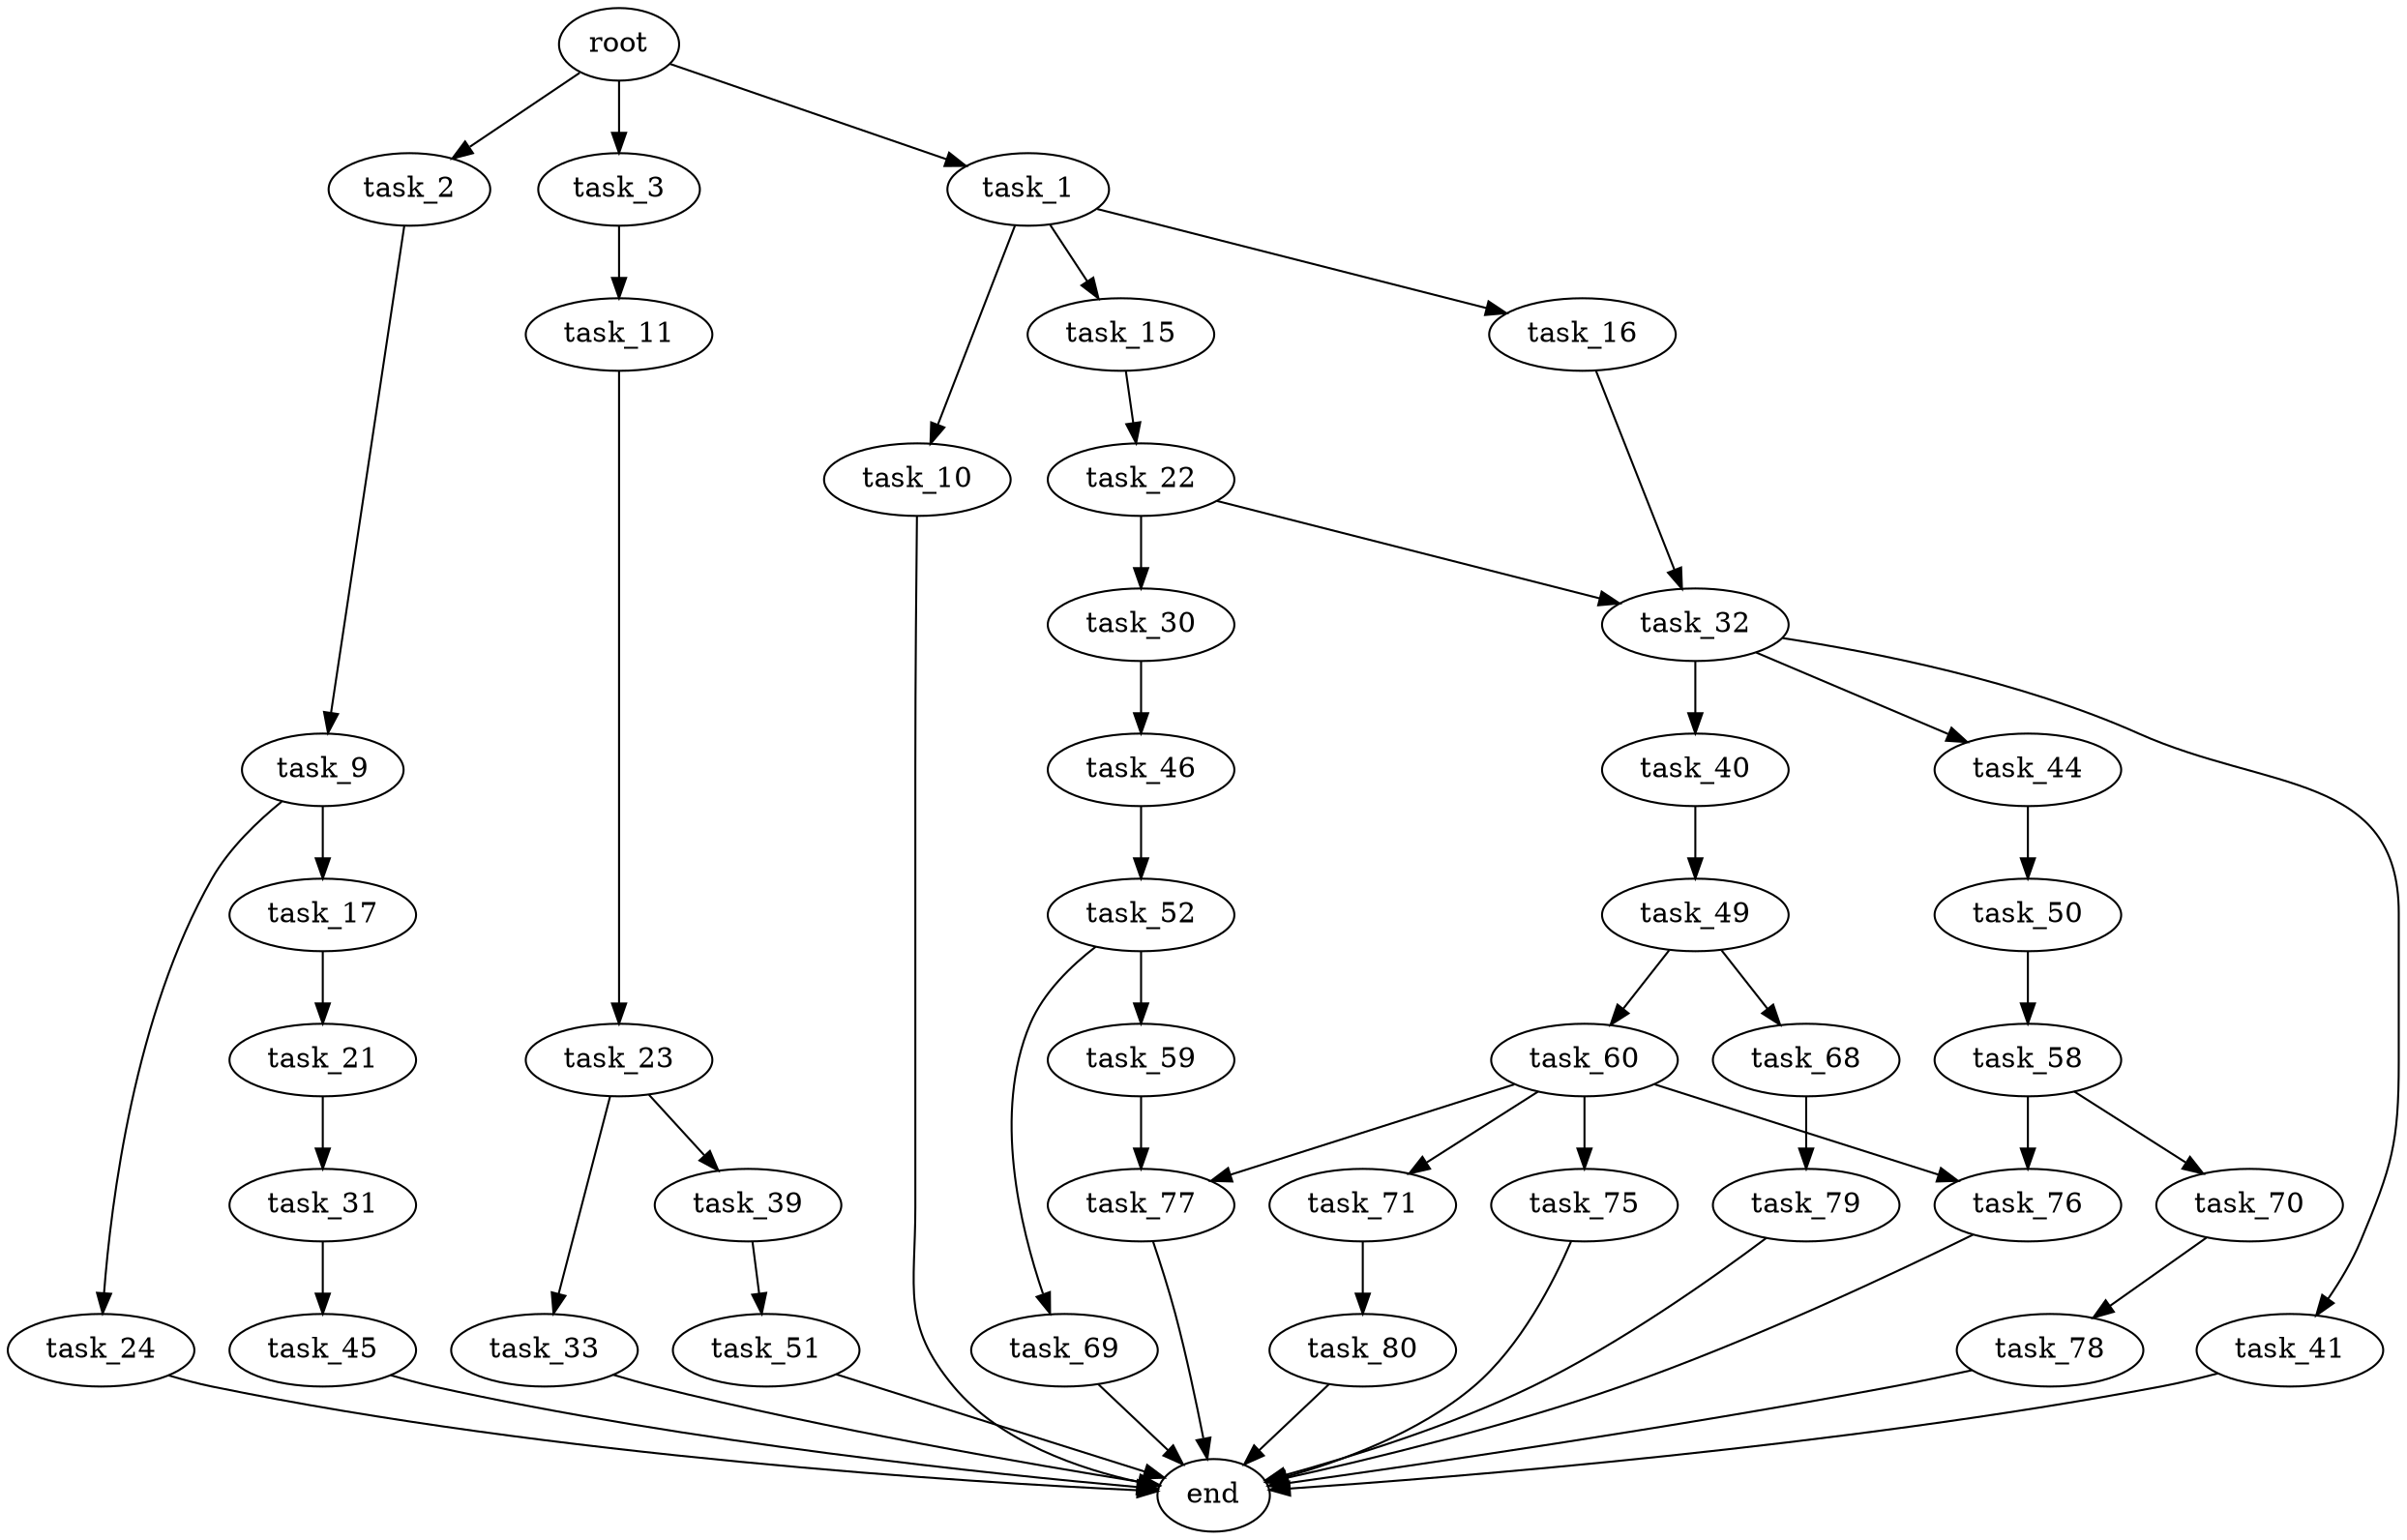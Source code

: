 digraph G {
  root [size="0.000000"];
  task_1 [size="83421720854.000000"];
  task_2 [size="20838190186.000000"];
  task_3 [size="3400183592.000000"];
  task_10 [size="368293445632.000000"];
  task_15 [size="549755813888.000000"];
  task_16 [size="8589934592.000000"];
  task_9 [size="1395883371.000000"];
  task_11 [size="443590457195.000000"];
  task_17 [size="810496266014.000000"];
  task_24 [size="18394889496.000000"];
  end [size="0.000000"];
  task_23 [size="16592754636.000000"];
  task_22 [size="7778550994.000000"];
  task_32 [size="22585888613.000000"];
  task_21 [size="1073741824000.000000"];
  task_31 [size="5367633832.000000"];
  task_30 [size="368293445632.000000"];
  task_33 [size="30158543639.000000"];
  task_39 [size="79681229507.000000"];
  task_46 [size="257888506129.000000"];
  task_45 [size="5289439926.000000"];
  task_40 [size="68719476736.000000"];
  task_41 [size="6430585183.000000"];
  task_44 [size="80672220157.000000"];
  task_51 [size="1073741824000.000000"];
  task_49 [size="28991029248.000000"];
  task_50 [size="19355674434.000000"];
  task_52 [size="389232770065.000000"];
  task_60 [size="84881435242.000000"];
  task_68 [size="198161005080.000000"];
  task_58 [size="104153965190.000000"];
  task_59 [size="35413267494.000000"];
  task_69 [size="769841699344.000000"];
  task_70 [size="282908197673.000000"];
  task_76 [size="8589934592.000000"];
  task_77 [size="877160731.000000"];
  task_71 [size="368293445632.000000"];
  task_75 [size="101396804959.000000"];
  task_79 [size="44950549332.000000"];
  task_78 [size="2106427509.000000"];
  task_80 [size="4984163255.000000"];

  root -> task_1 [size="1.000000"];
  root -> task_2 [size="1.000000"];
  root -> task_3 [size="1.000000"];
  task_1 -> task_10 [size="75497472.000000"];
  task_1 -> task_15 [size="75497472.000000"];
  task_1 -> task_16 [size="75497472.000000"];
  task_2 -> task_9 [size="33554432.000000"];
  task_3 -> task_11 [size="411041792.000000"];
  task_10 -> end [size="1.000000"];
  task_15 -> task_22 [size="536870912.000000"];
  task_16 -> task_32 [size="33554432.000000"];
  task_9 -> task_17 [size="33554432.000000"];
  task_9 -> task_24 [size="33554432.000000"];
  task_11 -> task_23 [size="838860800.000000"];
  task_17 -> task_21 [size="679477248.000000"];
  task_24 -> end [size="1.000000"];
  task_23 -> task_33 [size="411041792.000000"];
  task_23 -> task_39 [size="411041792.000000"];
  task_22 -> task_30 [size="209715200.000000"];
  task_22 -> task_32 [size="209715200.000000"];
  task_32 -> task_40 [size="411041792.000000"];
  task_32 -> task_41 [size="411041792.000000"];
  task_32 -> task_44 [size="411041792.000000"];
  task_21 -> task_31 [size="838860800.000000"];
  task_31 -> task_45 [size="134217728.000000"];
  task_30 -> task_46 [size="411041792.000000"];
  task_33 -> end [size="1.000000"];
  task_39 -> task_51 [size="75497472.000000"];
  task_46 -> task_52 [size="209715200.000000"];
  task_45 -> end [size="1.000000"];
  task_40 -> task_49 [size="134217728.000000"];
  task_41 -> end [size="1.000000"];
  task_44 -> task_50 [size="301989888.000000"];
  task_51 -> end [size="1.000000"];
  task_49 -> task_60 [size="75497472.000000"];
  task_49 -> task_68 [size="75497472.000000"];
  task_50 -> task_58 [size="838860800.000000"];
  task_52 -> task_59 [size="411041792.000000"];
  task_52 -> task_69 [size="411041792.000000"];
  task_60 -> task_71 [size="209715200.000000"];
  task_60 -> task_75 [size="209715200.000000"];
  task_60 -> task_76 [size="209715200.000000"];
  task_60 -> task_77 [size="209715200.000000"];
  task_68 -> task_79 [size="134217728.000000"];
  task_58 -> task_70 [size="75497472.000000"];
  task_58 -> task_76 [size="75497472.000000"];
  task_59 -> task_77 [size="838860800.000000"];
  task_69 -> end [size="1.000000"];
  task_70 -> task_78 [size="301989888.000000"];
  task_76 -> end [size="1.000000"];
  task_77 -> end [size="1.000000"];
  task_71 -> task_80 [size="411041792.000000"];
  task_75 -> end [size="1.000000"];
  task_79 -> end [size="1.000000"];
  task_78 -> end [size="1.000000"];
  task_80 -> end [size="1.000000"];
}
